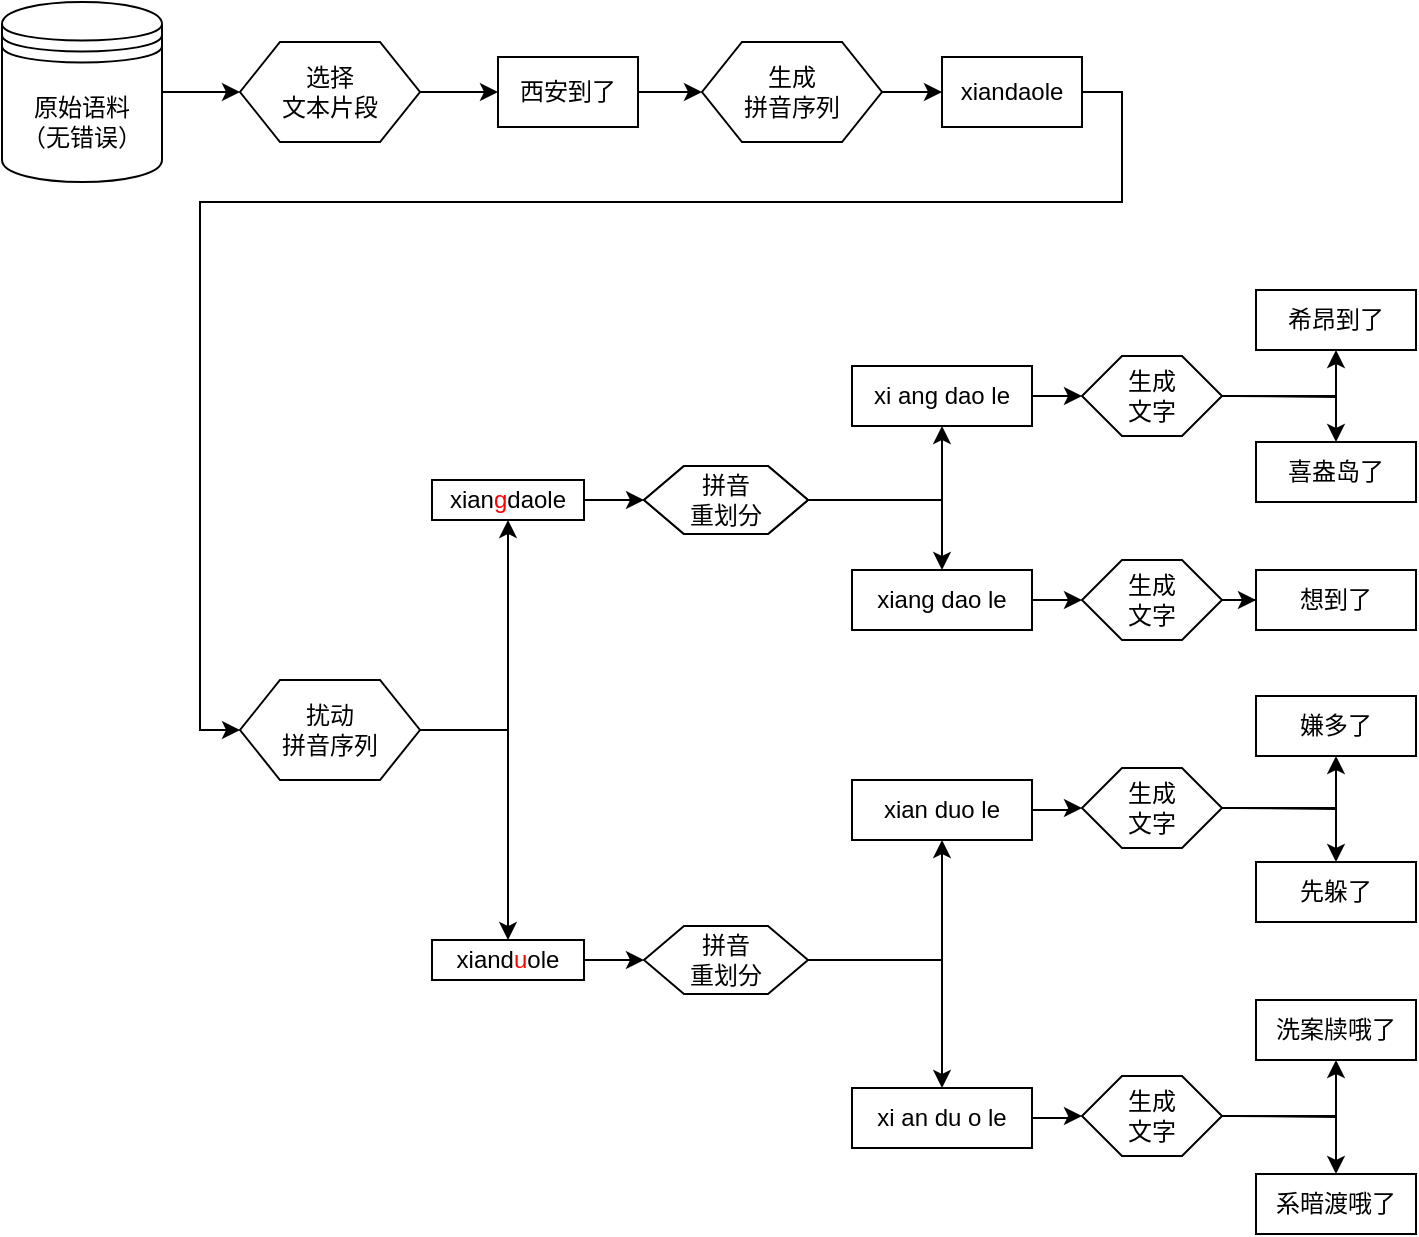 <mxfile version="20.0.1" type="github">
  <diagram id="C5RBs43oDa-KdzZeNtuy" name="第 1 页">
    <mxGraphModel dx="1422" dy="762" grid="1" gridSize="10" guides="1" tooltips="1" connect="1" arrows="1" fold="1" page="1" pageScale="1" pageWidth="827" pageHeight="1169" math="0" shadow="0">
      <root>
        <mxCell id="WIyWlLk6GJQsqaUBKTNV-0" />
        <mxCell id="WIyWlLk6GJQsqaUBKTNV-1" parent="WIyWlLk6GJQsqaUBKTNV-0" />
        <mxCell id="OJuao177084ycJFc4pqW-50" style="edgeStyle=orthogonalEdgeStyle;rounded=0;orthogonalLoop=1;jettySize=auto;html=1;exitX=1;exitY=0.5;exitDx=0;exitDy=0;entryX=0;entryY=0.5;entryDx=0;entryDy=0;" edge="1" parent="WIyWlLk6GJQsqaUBKTNV-1" source="OJuao177084ycJFc4pqW-51" target="OJuao177084ycJFc4pqW-53">
          <mxGeometry relative="1" as="geometry" />
        </mxCell>
        <mxCell id="OJuao177084ycJFc4pqW-51" value="原始语料&lt;br&gt;（无错误）" style="shape=datastore;whiteSpace=wrap;html=1;" vertex="1" parent="WIyWlLk6GJQsqaUBKTNV-1">
          <mxGeometry x="35" y="80" width="80" height="90" as="geometry" />
        </mxCell>
        <mxCell id="OJuao177084ycJFc4pqW-52" style="edgeStyle=orthogonalEdgeStyle;rounded=0;orthogonalLoop=1;jettySize=auto;html=1;exitX=1;exitY=0.5;exitDx=0;exitDy=0;entryX=0;entryY=0.5;entryDx=0;entryDy=0;" edge="1" parent="WIyWlLk6GJQsqaUBKTNV-1" source="OJuao177084ycJFc4pqW-53" target="OJuao177084ycJFc4pqW-55">
          <mxGeometry relative="1" as="geometry" />
        </mxCell>
        <mxCell id="OJuao177084ycJFc4pqW-53" value="选择&lt;br&gt;文本片段" style="shape=hexagon;perimeter=hexagonPerimeter2;whiteSpace=wrap;html=1;fixedSize=1;" vertex="1" parent="WIyWlLk6GJQsqaUBKTNV-1">
          <mxGeometry x="154" y="100" width="90" height="50" as="geometry" />
        </mxCell>
        <mxCell id="OJuao177084ycJFc4pqW-54" style="edgeStyle=orthogonalEdgeStyle;rounded=0;orthogonalLoop=1;jettySize=auto;html=1;exitX=1;exitY=0.5;exitDx=0;exitDy=0;entryX=0;entryY=0.5;entryDx=0;entryDy=0;" edge="1" parent="WIyWlLk6GJQsqaUBKTNV-1" source="OJuao177084ycJFc4pqW-55" target="OJuao177084ycJFc4pqW-57">
          <mxGeometry relative="1" as="geometry" />
        </mxCell>
        <mxCell id="OJuao177084ycJFc4pqW-55" value="西安到了" style="rounded=0;whiteSpace=wrap;html=1;" vertex="1" parent="WIyWlLk6GJQsqaUBKTNV-1">
          <mxGeometry x="283" y="107.5" width="70" height="35" as="geometry" />
        </mxCell>
        <mxCell id="OJuao177084ycJFc4pqW-56" style="edgeStyle=orthogonalEdgeStyle;rounded=0;orthogonalLoop=1;jettySize=auto;html=1;exitX=1;exitY=0.5;exitDx=0;exitDy=0;entryX=0;entryY=0.5;entryDx=0;entryDy=0;" edge="1" parent="WIyWlLk6GJQsqaUBKTNV-1" source="OJuao177084ycJFc4pqW-57" target="OJuao177084ycJFc4pqW-59">
          <mxGeometry relative="1" as="geometry" />
        </mxCell>
        <mxCell id="OJuao177084ycJFc4pqW-57" value="生成&lt;br&gt;拼音序列" style="shape=hexagon;perimeter=hexagonPerimeter2;whiteSpace=wrap;html=1;fixedSize=1;" vertex="1" parent="WIyWlLk6GJQsqaUBKTNV-1">
          <mxGeometry x="385" y="100" width="90" height="50" as="geometry" />
        </mxCell>
        <mxCell id="OJuao177084ycJFc4pqW-58" style="edgeStyle=orthogonalEdgeStyle;rounded=0;orthogonalLoop=1;jettySize=auto;html=1;exitX=1;exitY=0.5;exitDx=0;exitDy=0;entryX=0;entryY=0.5;entryDx=0;entryDy=0;" edge="1" parent="WIyWlLk6GJQsqaUBKTNV-1" source="OJuao177084ycJFc4pqW-59" target="OJuao177084ycJFc4pqW-62">
          <mxGeometry relative="1" as="geometry">
            <Array as="points">
              <mxPoint x="595" y="125" />
              <mxPoint x="595" y="180" />
              <mxPoint x="134" y="180" />
              <mxPoint x="134" y="444" />
            </Array>
          </mxGeometry>
        </mxCell>
        <mxCell id="OJuao177084ycJFc4pqW-59" value="xiandaole" style="rounded=0;whiteSpace=wrap;html=1;" vertex="1" parent="WIyWlLk6GJQsqaUBKTNV-1">
          <mxGeometry x="505" y="107.5" width="70" height="35" as="geometry" />
        </mxCell>
        <mxCell id="OJuao177084ycJFc4pqW-60" style="edgeStyle=orthogonalEdgeStyle;rounded=0;orthogonalLoop=1;jettySize=auto;html=1;exitX=1;exitY=0.5;exitDx=0;exitDy=0;entryX=0.5;entryY=1;entryDx=0;entryDy=0;" edge="1" parent="WIyWlLk6GJQsqaUBKTNV-1" source="OJuao177084ycJFc4pqW-62" target="OJuao177084ycJFc4pqW-64">
          <mxGeometry relative="1" as="geometry">
            <mxPoint x="288" y="345" as="targetPoint" />
          </mxGeometry>
        </mxCell>
        <mxCell id="OJuao177084ycJFc4pqW-61" style="edgeStyle=orthogonalEdgeStyle;rounded=0;orthogonalLoop=1;jettySize=auto;html=1;exitX=1;exitY=0.5;exitDx=0;exitDy=0;entryX=0.5;entryY=0;entryDx=0;entryDy=0;" edge="1" parent="WIyWlLk6GJQsqaUBKTNV-1" source="OJuao177084ycJFc4pqW-62" target="OJuao177084ycJFc4pqW-66">
          <mxGeometry relative="1" as="geometry">
            <mxPoint x="288" y="545" as="targetPoint" />
          </mxGeometry>
        </mxCell>
        <mxCell id="OJuao177084ycJFc4pqW-62" value="扰动&lt;br&gt;拼音序列" style="shape=hexagon;perimeter=hexagonPerimeter2;whiteSpace=wrap;html=1;fixedSize=1;" vertex="1" parent="WIyWlLk6GJQsqaUBKTNV-1">
          <mxGeometry x="154" y="419" width="90" height="50" as="geometry" />
        </mxCell>
        <mxCell id="OJuao177084ycJFc4pqW-63" value="" style="edgeStyle=orthogonalEdgeStyle;rounded=0;orthogonalLoop=1;jettySize=auto;html=1;" edge="1" parent="WIyWlLk6GJQsqaUBKTNV-1" source="OJuao177084ycJFc4pqW-64" target="OJuao177084ycJFc4pqW-67">
          <mxGeometry relative="1" as="geometry" />
        </mxCell>
        <mxCell id="OJuao177084ycJFc4pqW-64" value="xian&lt;font color=&quot;#ff0000&quot;&gt;g&lt;/font&gt;daole" style="rounded=0;whiteSpace=wrap;html=1;" vertex="1" parent="WIyWlLk6GJQsqaUBKTNV-1">
          <mxGeometry x="250" y="319" width="76" height="20" as="geometry" />
        </mxCell>
        <mxCell id="OJuao177084ycJFc4pqW-65" style="edgeStyle=orthogonalEdgeStyle;rounded=0;orthogonalLoop=1;jettySize=auto;html=1;" edge="1" parent="WIyWlLk6GJQsqaUBKTNV-1" source="OJuao177084ycJFc4pqW-66" target="OJuao177084ycJFc4pqW-73">
          <mxGeometry relative="1" as="geometry">
            <mxPoint x="356" y="559" as="targetPoint" />
          </mxGeometry>
        </mxCell>
        <mxCell id="OJuao177084ycJFc4pqW-66" value="xiand&lt;font color=&quot;#ff0000&quot;&gt;u&lt;/font&gt;ole" style="rounded=0;whiteSpace=wrap;html=1;" vertex="1" parent="WIyWlLk6GJQsqaUBKTNV-1">
          <mxGeometry x="250" y="549" width="76" height="20" as="geometry" />
        </mxCell>
        <mxCell id="OJuao177084ycJFc4pqW-67" value="拼音&lt;br&gt;重划分" style="shape=hexagon;perimeter=hexagonPerimeter2;whiteSpace=wrap;html=1;fixedSize=1;rounded=0;" vertex="1" name="六边形" parent="WIyWlLk6GJQsqaUBKTNV-1">
          <mxGeometry x="356" y="312" width="82" height="34" as="geometry" />
        </mxCell>
        <mxCell id="OJuao177084ycJFc4pqW-68" style="edgeStyle=orthogonalEdgeStyle;rounded=0;orthogonalLoop=1;jettySize=auto;html=1;" edge="1" parent="WIyWlLk6GJQsqaUBKTNV-1" source="OJuao177084ycJFc4pqW-70" target="OJuao177084ycJFc4pqW-89">
          <mxGeometry relative="1" as="geometry">
            <mxPoint x="490" y="329" as="targetPoint" />
          </mxGeometry>
        </mxCell>
        <mxCell id="OJuao177084ycJFc4pqW-69" style="edgeStyle=orthogonalEdgeStyle;rounded=0;orthogonalLoop=1;jettySize=auto;html=1;exitX=1;exitY=0.5;exitDx=0;exitDy=0;entryX=0.5;entryY=0;entryDx=0;entryDy=0;" edge="1" parent="WIyWlLk6GJQsqaUBKTNV-1" source="OJuao177084ycJFc4pqW-70" target="OJuao177084ycJFc4pqW-96">
          <mxGeometry relative="1" as="geometry" />
        </mxCell>
        <mxCell id="OJuao177084ycJFc4pqW-70" value="拼音&lt;br&gt;重划分" style="shape=hexagon;perimeter=hexagonPerimeter2;whiteSpace=wrap;html=1;fixedSize=1;rounded=0;" vertex="1" name="六边形" parent="WIyWlLk6GJQsqaUBKTNV-1">
          <mxGeometry x="356" y="312" width="82" height="34" as="geometry" />
        </mxCell>
        <mxCell id="OJuao177084ycJFc4pqW-71" style="edgeStyle=orthogonalEdgeStyle;rounded=0;orthogonalLoop=1;jettySize=auto;html=1;exitX=1;exitY=0.5;exitDx=0;exitDy=0;" edge="1" parent="WIyWlLk6GJQsqaUBKTNV-1" source="OJuao177084ycJFc4pqW-73" target="OJuao177084ycJFc4pqW-75">
          <mxGeometry relative="1" as="geometry">
            <mxPoint x="490" y="426" as="targetPoint" />
            <mxPoint x="440" y="560" as="sourcePoint" />
          </mxGeometry>
        </mxCell>
        <mxCell id="OJuao177084ycJFc4pqW-72" style="edgeStyle=orthogonalEdgeStyle;rounded=0;orthogonalLoop=1;jettySize=auto;html=1;exitX=1;exitY=0.5;exitDx=0;exitDy=0;" edge="1" parent="WIyWlLk6GJQsqaUBKTNV-1" source="OJuao177084ycJFc4pqW-73" target="OJuao177084ycJFc4pqW-77">
          <mxGeometry relative="1" as="geometry">
            <mxPoint x="490" y="676" as="targetPoint" />
            <mxPoint x="440" y="560" as="sourcePoint" />
            <Array as="points">
              <mxPoint x="505" y="559" />
            </Array>
          </mxGeometry>
        </mxCell>
        <mxCell id="OJuao177084ycJFc4pqW-73" value="拼音&lt;br&gt;重划分" style="shape=hexagon;perimeter=hexagonPerimeter2;whiteSpace=wrap;html=1;fixedSize=1;" vertex="1" name="六边形" parent="WIyWlLk6GJQsqaUBKTNV-1">
          <mxGeometry x="356" y="542" width="82" height="34" as="geometry" />
        </mxCell>
        <mxCell id="OJuao177084ycJFc4pqW-74" style="edgeStyle=orthogonalEdgeStyle;rounded=0;orthogonalLoop=1;jettySize=auto;html=1;" edge="1" parent="WIyWlLk6GJQsqaUBKTNV-1" source="OJuao177084ycJFc4pqW-75" target="OJuao177084ycJFc4pqW-80">
          <mxGeometry relative="1" as="geometry">
            <mxPoint x="576" y="483" as="targetPoint" />
          </mxGeometry>
        </mxCell>
        <mxCell id="OJuao177084ycJFc4pqW-75" value="xian duo le" style="whiteSpace=wrap;html=1;" vertex="1" name="长方形" parent="WIyWlLk6GJQsqaUBKTNV-1">
          <mxGeometry x="460" y="469" width="90" height="30" as="geometry" />
        </mxCell>
        <mxCell id="OJuao177084ycJFc4pqW-76" style="edgeStyle=orthogonalEdgeStyle;rounded=0;orthogonalLoop=1;jettySize=auto;html=1;" edge="1" parent="WIyWlLk6GJQsqaUBKTNV-1" source="OJuao177084ycJFc4pqW-77" target="OJuao177084ycJFc4pqW-85">
          <mxGeometry relative="1" as="geometry">
            <mxPoint x="576" y="637" as="targetPoint" />
          </mxGeometry>
        </mxCell>
        <mxCell id="OJuao177084ycJFc4pqW-77" value="xi an du o le" style="whiteSpace=wrap;html=1;" vertex="1" name="长方形" parent="WIyWlLk6GJQsqaUBKTNV-1">
          <mxGeometry x="460" y="623" width="90" height="30" as="geometry" />
        </mxCell>
        <mxCell id="OJuao177084ycJFc4pqW-78" style="edgeStyle=orthogonalEdgeStyle;rounded=0;orthogonalLoop=1;jettySize=auto;html=1;" edge="1" parent="WIyWlLk6GJQsqaUBKTNV-1" target="OJuao177084ycJFc4pqW-81">
          <mxGeometry relative="1" as="geometry">
            <mxPoint x="682" y="444" as="targetPoint" />
            <mxPoint x="651" y="483" as="sourcePoint" />
          </mxGeometry>
        </mxCell>
        <mxCell id="OJuao177084ycJFc4pqW-79" style="edgeStyle=orthogonalEdgeStyle;rounded=0;orthogonalLoop=1;jettySize=auto;html=1;exitX=1;exitY=0.5;exitDx=0;exitDy=0;" edge="1" parent="WIyWlLk6GJQsqaUBKTNV-1" source="OJuao177084ycJFc4pqW-80" target="OJuao177084ycJFc4pqW-82">
          <mxGeometry relative="1" as="geometry">
            <mxPoint x="702" y="534" as="targetPoint" />
            <mxPoint x="651" y="483" as="sourcePoint" />
          </mxGeometry>
        </mxCell>
        <mxCell id="OJuao177084ycJFc4pqW-80" value="生成&lt;br&gt;文字" style="shape=hexagon;perimeter=hexagonPerimeter2;whiteSpace=wrap;html=1;fixedSize=1;" vertex="1" name="六边形" parent="WIyWlLk6GJQsqaUBKTNV-1">
          <mxGeometry x="575" y="463" width="70" height="40" as="geometry" />
        </mxCell>
        <mxCell id="OJuao177084ycJFc4pqW-81" value="嫌多了" style="whiteSpace=wrap;html=1;" vertex="1" name="长方形" parent="WIyWlLk6GJQsqaUBKTNV-1">
          <mxGeometry x="662" y="427" width="80" height="30" as="geometry" />
        </mxCell>
        <mxCell id="OJuao177084ycJFc4pqW-82" value="先躲了" style="whiteSpace=wrap;html=1;" vertex="1" name="长方形" parent="WIyWlLk6GJQsqaUBKTNV-1">
          <mxGeometry x="662" y="510" width="80" height="30" as="geometry" />
        </mxCell>
        <mxCell id="OJuao177084ycJFc4pqW-83" style="edgeStyle=orthogonalEdgeStyle;rounded=0;orthogonalLoop=1;jettySize=auto;html=1;" edge="1" parent="WIyWlLk6GJQsqaUBKTNV-1" target="OJuao177084ycJFc4pqW-86">
          <mxGeometry relative="1" as="geometry">
            <mxPoint x="702" y="602" as="targetPoint" />
            <mxPoint x="651" y="637" as="sourcePoint" />
          </mxGeometry>
        </mxCell>
        <mxCell id="OJuao177084ycJFc4pqW-84" style="edgeStyle=orthogonalEdgeStyle;rounded=0;orthogonalLoop=1;jettySize=auto;html=1;exitX=1;exitY=0.5;exitDx=0;exitDy=0;" edge="1" parent="WIyWlLk6GJQsqaUBKTNV-1" source="OJuao177084ycJFc4pqW-85" target="OJuao177084ycJFc4pqW-87">
          <mxGeometry relative="1" as="geometry">
            <mxPoint x="702" y="682" as="targetPoint" />
            <mxPoint x="651" y="637" as="sourcePoint" />
          </mxGeometry>
        </mxCell>
        <mxCell id="OJuao177084ycJFc4pqW-85" value="生成&lt;br&gt;文字" style="shape=hexagon;perimeter=hexagonPerimeter2;whiteSpace=wrap;html=1;fixedSize=1;" vertex="1" name="六边形" parent="WIyWlLk6GJQsqaUBKTNV-1">
          <mxGeometry x="575" y="617" width="70" height="40" as="geometry" />
        </mxCell>
        <mxCell id="OJuao177084ycJFc4pqW-86" value="洗案牍哦了" style="whiteSpace=wrap;html=1;" vertex="1" name="长方形" parent="WIyWlLk6GJQsqaUBKTNV-1">
          <mxGeometry x="662" y="579" width="80" height="30" as="geometry" />
        </mxCell>
        <mxCell id="OJuao177084ycJFc4pqW-87" value="系暗渡哦了" style="whiteSpace=wrap;html=1;" vertex="1" name="长方形" parent="WIyWlLk6GJQsqaUBKTNV-1">
          <mxGeometry x="662" y="666" width="80" height="30" as="geometry" />
        </mxCell>
        <mxCell id="OJuao177084ycJFc4pqW-88" style="edgeStyle=orthogonalEdgeStyle;rounded=0;orthogonalLoop=1;jettySize=auto;html=1;" edge="1" parent="WIyWlLk6GJQsqaUBKTNV-1" source="OJuao177084ycJFc4pqW-89" target="OJuao177084ycJFc4pqW-92">
          <mxGeometry relative="1" as="geometry">
            <mxPoint x="590" y="277" as="targetPoint" />
          </mxGeometry>
        </mxCell>
        <mxCell id="OJuao177084ycJFc4pqW-89" value="xi ang dao le" style="whiteSpace=wrap;html=1;" vertex="1" name="长方形" parent="WIyWlLk6GJQsqaUBKTNV-1">
          <mxGeometry x="460" y="262" width="90" height="30" as="geometry" />
        </mxCell>
        <mxCell id="OJuao177084ycJFc4pqW-90" style="edgeStyle=orthogonalEdgeStyle;rounded=0;orthogonalLoop=1;jettySize=auto;html=1;" edge="1" parent="WIyWlLk6GJQsqaUBKTNV-1" target="OJuao177084ycJFc4pqW-93">
          <mxGeometry relative="1" as="geometry">
            <mxPoint x="706" y="233" as="targetPoint" />
            <mxPoint x="651" y="277" as="sourcePoint" />
          </mxGeometry>
        </mxCell>
        <mxCell id="OJuao177084ycJFc4pqW-91" style="edgeStyle=orthogonalEdgeStyle;rounded=0;orthogonalLoop=1;jettySize=auto;html=1;exitX=1;exitY=0.5;exitDx=0;exitDy=0;" edge="1" parent="WIyWlLk6GJQsqaUBKTNV-1" source="OJuao177084ycJFc4pqW-92" target="OJuao177084ycJFc4pqW-94">
          <mxGeometry relative="1" as="geometry">
            <mxPoint x="706" y="303" as="targetPoint" />
            <mxPoint x="651" y="277" as="sourcePoint" />
          </mxGeometry>
        </mxCell>
        <mxCell id="OJuao177084ycJFc4pqW-92" value="生成&lt;br&gt;文字" style="shape=hexagon;perimeter=hexagonPerimeter2;whiteSpace=wrap;html=1;fixedSize=1;" vertex="1" name="六边形" parent="WIyWlLk6GJQsqaUBKTNV-1">
          <mxGeometry x="575" y="257" width="70" height="40" as="geometry" />
        </mxCell>
        <mxCell id="OJuao177084ycJFc4pqW-93" value="希昂到了" style="whiteSpace=wrap;html=1;" vertex="1" name="长方形" parent="WIyWlLk6GJQsqaUBKTNV-1">
          <mxGeometry x="662" y="224" width="80" height="30" as="geometry" />
        </mxCell>
        <mxCell id="OJuao177084ycJFc4pqW-94" value="喜盎岛了" style="whiteSpace=wrap;html=1;" vertex="1" name="长方形" parent="WIyWlLk6GJQsqaUBKTNV-1">
          <mxGeometry x="662" y="300" width="80" height="30" as="geometry" />
        </mxCell>
        <mxCell id="OJuao177084ycJFc4pqW-95" style="edgeStyle=orthogonalEdgeStyle;rounded=0;orthogonalLoop=1;jettySize=auto;html=1;" edge="1" parent="WIyWlLk6GJQsqaUBKTNV-1" source="OJuao177084ycJFc4pqW-96" target="OJuao177084ycJFc4pqW-98">
          <mxGeometry relative="1" as="geometry">
            <mxPoint x="580" y="379" as="targetPoint" />
          </mxGeometry>
        </mxCell>
        <mxCell id="OJuao177084ycJFc4pqW-96" value="xiang dao le" style="rounded=0;whiteSpace=wrap;html=1;" vertex="1" parent="WIyWlLk6GJQsqaUBKTNV-1">
          <mxGeometry x="460" y="364" width="90" height="30" as="geometry" />
        </mxCell>
        <mxCell id="OJuao177084ycJFc4pqW-97" style="edgeStyle=orthogonalEdgeStyle;rounded=0;orthogonalLoop=1;jettySize=auto;html=1;" edge="1" parent="WIyWlLk6GJQsqaUBKTNV-1" source="OJuao177084ycJFc4pqW-98" target="OJuao177084ycJFc4pqW-99">
          <mxGeometry relative="1" as="geometry">
            <mxPoint x="680" y="379" as="targetPoint" />
          </mxGeometry>
        </mxCell>
        <mxCell id="OJuao177084ycJFc4pqW-98" value="生成&lt;br&gt;文字" style="shape=hexagon;perimeter=hexagonPerimeter2;whiteSpace=wrap;html=1;fixedSize=1;" vertex="1" name="六边形" parent="WIyWlLk6GJQsqaUBKTNV-1">
          <mxGeometry x="575" y="359" width="70" height="40" as="geometry" />
        </mxCell>
        <mxCell id="OJuao177084ycJFc4pqW-99" value="想到了" style="whiteSpace=wrap;html=1;" vertex="1" name="长方形" parent="WIyWlLk6GJQsqaUBKTNV-1">
          <mxGeometry x="662" y="364" width="80" height="30" as="geometry" />
        </mxCell>
      </root>
    </mxGraphModel>
  </diagram>
</mxfile>
